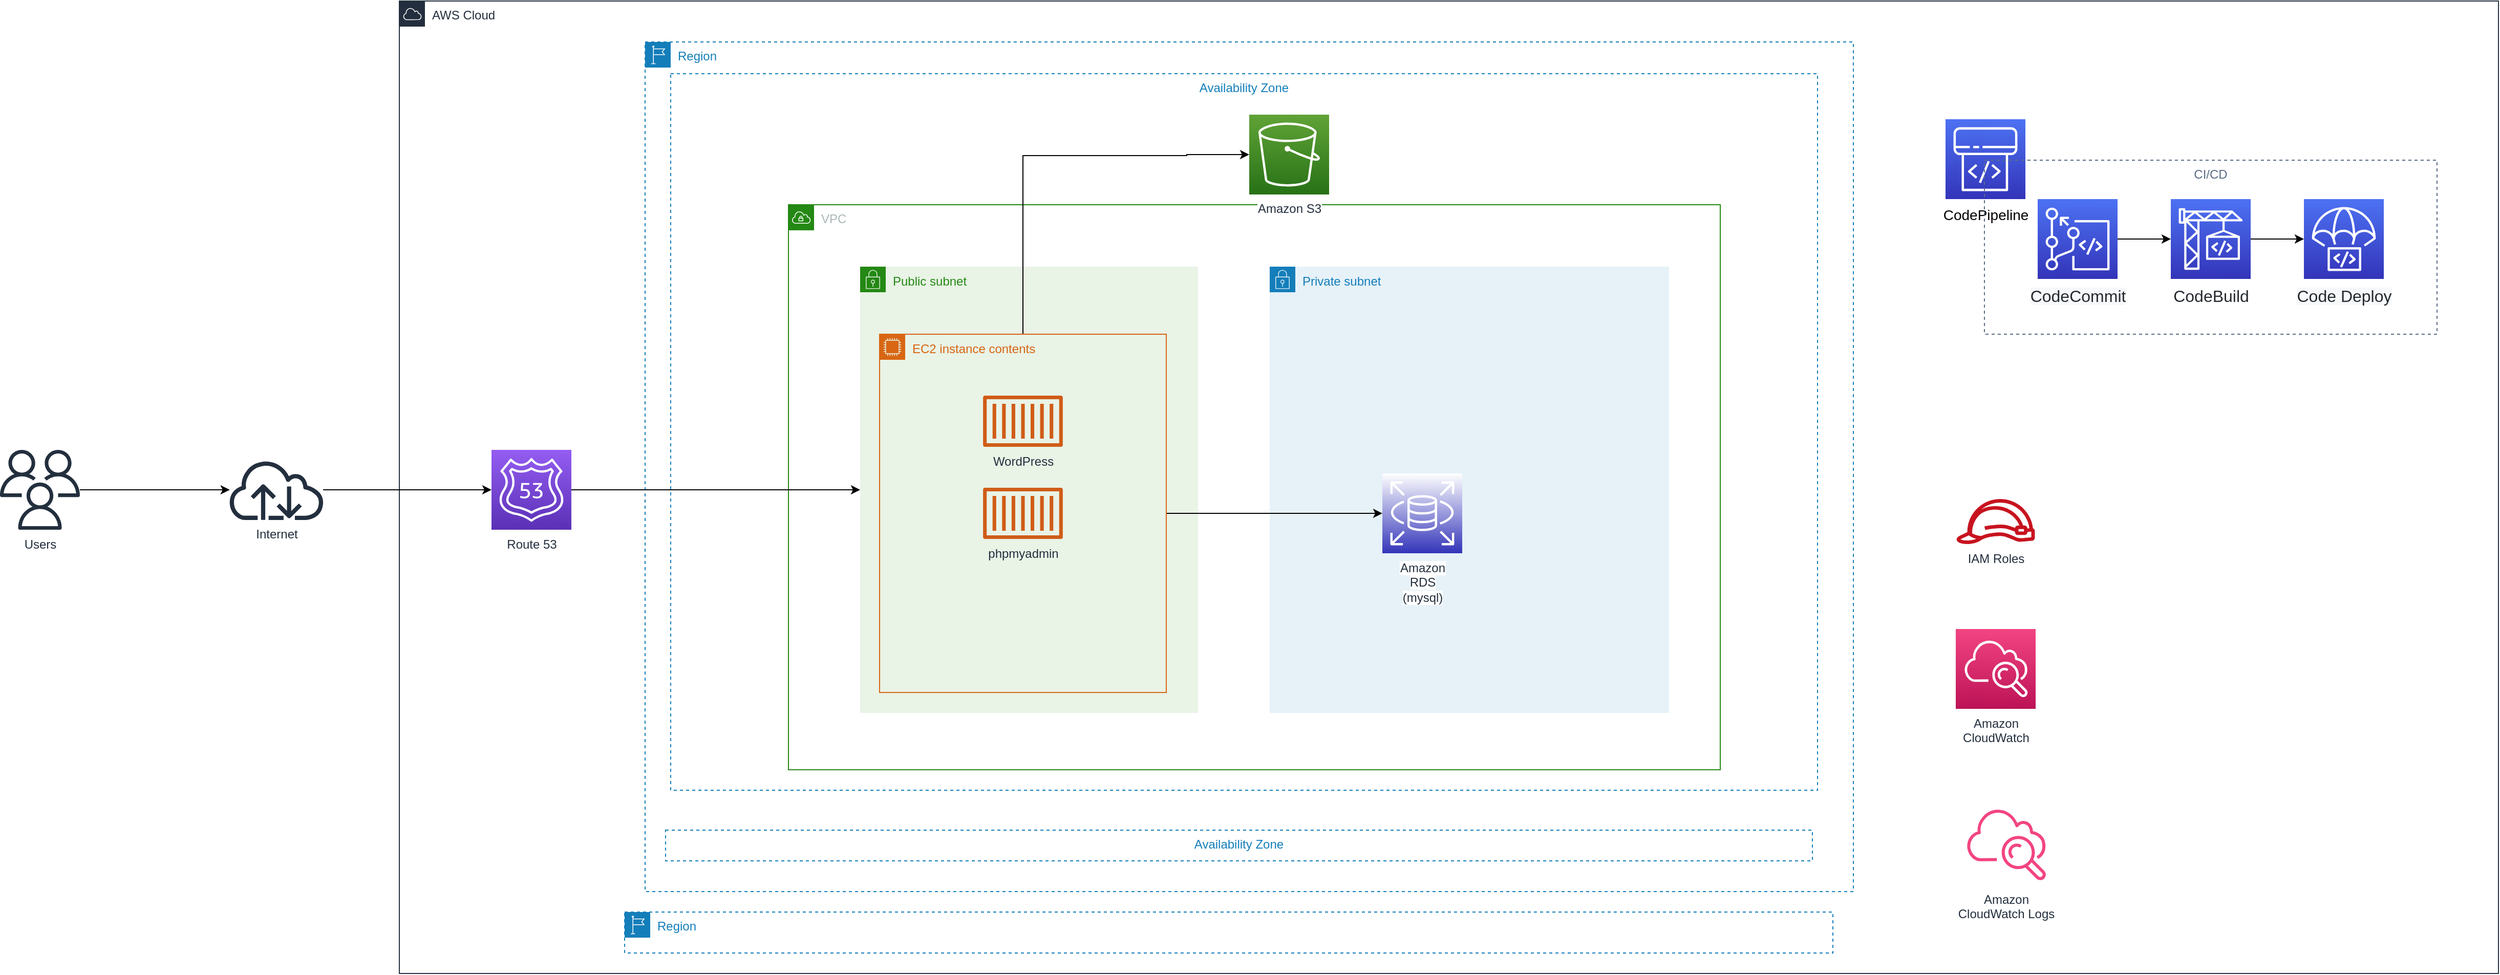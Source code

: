 <mxfile version="13.9.9" type="device"><diagram id="Ht1M8jgEwFfnCIfOTk4-" name="Page-1"><mxGraphModel dx="11042" dy="8245" grid="1" gridSize="10" guides="1" tooltips="1" connect="1" arrows="1" fold="1" page="1" pageScale="1" pageWidth="1169" pageHeight="827" math="0" shadow="0"><root><mxCell id="0"/><mxCell id="1" parent="0"/><mxCell id="iDEgg-fdLYN_3Zc8zk07-20" value="VPC" style="points=[[0,0],[0.25,0],[0.5,0],[0.75,0],[1,0],[1,0.25],[1,0.5],[1,0.75],[1,1],[0.75,1],[0.5,1],[0.25,1],[0,1],[0,0.75],[0,0.5],[0,0.25]];outlineConnect=0;gradientColor=none;html=1;whiteSpace=wrap;fontSize=12;fontStyle=0;shape=mxgraph.aws4.group;grIcon=mxgraph.aws4.group_vpc;strokeColor=#248814;fillColor=none;verticalAlign=top;align=left;spacingLeft=30;fontColor=#AAB7B8;dashed=0;" parent="1" vertex="1"><mxGeometry x="300" y="138" width="910" height="552" as="geometry"/></mxCell><mxCell id="NtME0SHpdw8BMmPxOjDJ-4" value="Availability Zone" style="fillColor=none;strokeColor=#147EBA;dashed=1;verticalAlign=top;fontStyle=0;fontColor=#147EBA;" parent="1" vertex="1"><mxGeometry x="185" y="10" width="1120" height="700" as="geometry"/></mxCell><mxCell id="iDEgg-fdLYN_3Zc8zk07-22" value="AWS Cloud" style="points=[[0,0],[0.25,0],[0.5,0],[0.75,0],[1,0],[1,0.25],[1,0.5],[1,0.75],[1,1],[0.75,1],[0.5,1],[0.25,1],[0,1],[0,0.75],[0,0.5],[0,0.25]];outlineConnect=0;gradientColor=none;html=1;whiteSpace=wrap;fontSize=12;fontStyle=0;shape=mxgraph.aws4.group;grIcon=mxgraph.aws4.group_aws_cloud;strokeColor=#232F3E;fillColor=none;verticalAlign=top;align=left;spacingLeft=30;fontColor=#232F3E;dashed=0;rounded=0;shadow=0;glass=0;labelBackgroundColor=none;comic=0;sketch=0;" parent="1" vertex="1"><mxGeometry x="-80" y="-61" width="2050" height="950" as="geometry"/></mxCell><mxCell id="t5wphTqPPvufa-XJ_R2m-8" value="Region" style="points=[[0,0],[0.25,0],[0.5,0],[0.75,0],[1,0],[1,0.25],[1,0.5],[1,0.75],[1,1],[0.75,1],[0.5,1],[0.25,1],[0,1],[0,0.75],[0,0.5],[0,0.25]];outlineConnect=0;gradientColor=none;html=1;whiteSpace=wrap;fontSize=12;fontStyle=0;shape=mxgraph.aws4.group;grIcon=mxgraph.aws4.group_region;strokeColor=#147EBA;fillColor=none;verticalAlign=top;align=left;spacingLeft=30;fontColor=#147EBA;dashed=1;" parent="1" vertex="1"><mxGeometry x="160" y="-21" width="1180" height="830" as="geometry"/></mxCell><mxCell id="UEzPUAAOIrF-is8g5C7q-116" value="Amazon S3" style="outlineConnect=0;fontColor=#232F3E;gradientColor=#60A337;gradientDirection=north;fillColor=#277116;strokeColor=#ffffff;dashed=0;verticalLabelPosition=bottom;verticalAlign=top;align=center;html=1;fontSize=12;fontStyle=0;aspect=fixed;shape=mxgraph.aws4.resourceIcon;resIcon=mxgraph.aws4.s3;labelBackgroundColor=#ffffff;" parent="1" vertex="1"><mxGeometry x="750.0" y="50" width="78" height="78" as="geometry"/></mxCell><mxCell id="UEzPUAAOIrF-is8g5C7q-121" value="Amazon&lt;br&gt;CloudWatch&lt;br&gt;" style="outlineConnect=0;fontColor=#232F3E;gradientColor=#F34482;gradientDirection=north;fillColor=#BC1356;strokeColor=#ffffff;dashed=0;verticalLabelPosition=bottom;verticalAlign=top;align=center;html=1;fontSize=12;fontStyle=0;aspect=fixed;shape=mxgraph.aws4.resourceIcon;resIcon=mxgraph.aws4.cloudwatch;labelBackgroundColor=#ffffff;" parent="1" vertex="1"><mxGeometry x="1440.0" y="552.5" width="78" height="78" as="geometry"/></mxCell><mxCell id="UEzPUAAOIrF-is8g5C7q-122" value="IAM Roles" style="outlineConnect=0;fontColor=#232F3E;gradientColor=none;fillColor=#C7131F;strokeColor=none;dashed=0;verticalLabelPosition=bottom;verticalAlign=top;align=center;html=1;fontSize=12;fontStyle=0;aspect=fixed;pointerEvents=1;shape=mxgraph.aws4.role;labelBackgroundColor=#ffffff;" parent="1" vertex="1"><mxGeometry x="1440.0" y="425.5" width="78" height="44" as="geometry"/></mxCell><mxCell id="UEzPUAAOIrF-is8g5C7q-123" value="Amazon&lt;br&gt;CloudWatch Logs&lt;br&gt;" style="outlineConnect=0;fontColor=#232F3E;gradientColor=none;gradientDirection=north;fillColor=#F34482;strokeColor=none;dashed=0;verticalLabelPosition=bottom;verticalAlign=top;align=center;html=1;fontSize=12;fontStyle=0;aspect=fixed;shape=mxgraph.aws4.cloudwatch;labelBackgroundColor=#ffffff;" parent="1" vertex="1"><mxGeometry x="1450.0" y="724.5" width="78" height="78" as="geometry"/></mxCell><mxCell id="NtME0SHpdw8BMmPxOjDJ-8" style="edgeStyle=orthogonalEdgeStyle;rounded=0;orthogonalLoop=1;jettySize=auto;html=1;" parent="1" source="iDEgg-fdLYN_3Zc8zk07-19" target="t5wphTqPPvufa-XJ_R2m-7" edge="1"><mxGeometry relative="1" as="geometry"/></mxCell><mxCell id="iDEgg-fdLYN_3Zc8zk07-19" value="Route 53" style="outlineConnect=0;fontColor=#232F3E;gradientColor=#945DF2;gradientDirection=north;fillColor=#5A30B5;strokeColor=#ffffff;dashed=0;verticalLabelPosition=bottom;verticalAlign=top;align=center;html=1;fontSize=12;fontStyle=0;aspect=fixed;shape=mxgraph.aws4.resourceIcon;resIcon=mxgraph.aws4.route_53;rounded=0;shadow=0;glass=0;labelBackgroundColor=none;comic=0;sketch=0;" parent="1" vertex="1"><mxGeometry x="10" y="377.5" width="78" height="78" as="geometry"/></mxCell><mxCell id="iDEgg-fdLYN_3Zc8zk07-28" style="edgeStyle=orthogonalEdgeStyle;rounded=0;orthogonalLoop=1;jettySize=auto;html=1;fontSize=24;fontColor=#000000;" parent="1" source="iDEgg-fdLYN_3Zc8zk07-23" target="iDEgg-fdLYN_3Zc8zk07-19" edge="1"><mxGeometry relative="1" as="geometry"/></mxCell><mxCell id="iDEgg-fdLYN_3Zc8zk07-23" value="Internet" style="outlineConnect=0;fontColor=#232F3E;gradientColor=none;fillColor=#232F3E;strokeColor=none;dashed=0;verticalLabelPosition=bottom;verticalAlign=top;align=center;html=1;fontSize=12;fontStyle=0;aspect=fixed;pointerEvents=1;shape=mxgraph.aws4.internet;rounded=0;shadow=0;glass=0;labelBackgroundColor=none;comic=0;sketch=0;" parent="1" vertex="1"><mxGeometry x="-248" y="387" width="95.88" height="59" as="geometry"/></mxCell><mxCell id="iDEgg-fdLYN_3Zc8zk07-27" value="" style="edgeStyle=orthogonalEdgeStyle;rounded=0;orthogonalLoop=1;jettySize=auto;html=1;fontSize=24;fontColor=#000000;" parent="1" source="iDEgg-fdLYN_3Zc8zk07-24" target="iDEgg-fdLYN_3Zc8zk07-23" edge="1"><mxGeometry relative="1" as="geometry"><mxPoint x="-300" y="416.5" as="targetPoint"/></mxGeometry></mxCell><mxCell id="iDEgg-fdLYN_3Zc8zk07-24" value="Users" style="outlineConnect=0;fontColor=#232F3E;gradientColor=none;fillColor=#232F3E;strokeColor=none;dashed=0;verticalLabelPosition=bottom;verticalAlign=top;align=center;html=1;fontSize=12;fontStyle=0;aspect=fixed;pointerEvents=1;shape=mxgraph.aws4.users;rounded=0;shadow=0;glass=0;labelBackgroundColor=none;comic=0;sketch=0;" parent="1" vertex="1"><mxGeometry x="-470" y="377.5" width="78" height="78" as="geometry"/></mxCell><mxCell id="t5wphTqPPvufa-XJ_R2m-6" value="Private subnet" style="points=[[0,0],[0.25,0],[0.5,0],[0.75,0],[1,0],[1,0.25],[1,0.5],[1,0.75],[1,1],[0.75,1],[0.5,1],[0.25,1],[0,1],[0,0.75],[0,0.5],[0,0.25]];outlineConnect=0;gradientColor=none;html=1;whiteSpace=wrap;fontSize=12;fontStyle=0;shape=mxgraph.aws4.group;grIcon=mxgraph.aws4.group_security_group;grStroke=0;strokeColor=#147EBA;fillColor=#E6F2F8;verticalAlign=top;align=left;spacingLeft=30;fontColor=#147EBA;dashed=0;" parent="1" vertex="1"><mxGeometry x="770" y="198.5" width="390" height="436" as="geometry"/></mxCell><mxCell id="t5wphTqPPvufa-XJ_R2m-7" value="Public subnet" style="points=[[0,0],[0.25,0],[0.5,0],[0.75,0],[1,0],[1,0.25],[1,0.5],[1,0.75],[1,1],[0.75,1],[0.5,1],[0.25,1],[0,1],[0,0.75],[0,0.5],[0,0.25]];outlineConnect=0;gradientColor=none;html=1;whiteSpace=wrap;fontSize=12;fontStyle=0;shape=mxgraph.aws4.group;grIcon=mxgraph.aws4.group_security_group;grStroke=0;strokeColor=#248814;fillColor=#E9F3E6;verticalAlign=top;align=left;spacingLeft=30;fontColor=#248814;dashed=0;" parent="1" vertex="1"><mxGeometry x="370" y="198.5" width="330" height="436" as="geometry"/></mxCell><mxCell id="NtME0SHpdw8BMmPxOjDJ-9" style="edgeStyle=orthogonalEdgeStyle;rounded=0;orthogonalLoop=1;jettySize=auto;html=1;exitX=0.5;exitY=0;exitDx=0;exitDy=0;" parent="1" source="iDEgg-fdLYN_3Zc8zk07-21" target="UEzPUAAOIrF-is8g5C7q-116" edge="1"><mxGeometry relative="1" as="geometry"><Array as="points"><mxPoint x="529" y="90"/><mxPoint x="689" y="90"/></Array></mxGeometry></mxCell><mxCell id="z5EJ_-2W_EJd6ph-hNTs-8" style="edgeStyle=orthogonalEdgeStyle;rounded=0;orthogonalLoop=1;jettySize=auto;html=1;" edge="1" parent="1" source="iDEgg-fdLYN_3Zc8zk07-21" target="iDEgg-fdLYN_3Zc8zk07-16"><mxGeometry relative="1" as="geometry"/></mxCell><mxCell id="iDEgg-fdLYN_3Zc8zk07-21" value="EC2 instance contents" style="points=[[0,0],[0.25,0],[0.5,0],[0.75,0],[1,0],[1,0.25],[1,0.5],[1,0.75],[1,1],[0.75,1],[0.5,1],[0.25,1],[0,1],[0,0.75],[0,0.5],[0,0.25]];outlineConnect=0;gradientColor=none;html=1;whiteSpace=wrap;fontSize=12;fontStyle=0;shape=mxgraph.aws4.group;grIcon=mxgraph.aws4.group_ec2_instance_contents;strokeColor=#D86613;fillColor=none;verticalAlign=top;align=left;spacingLeft=30;fontColor=#D86613;dashed=0;rounded=0;shadow=0;glass=0;labelBackgroundColor=none;comic=0;sketch=0;" parent="1" vertex="1"><mxGeometry x="389" y="264.5" width="280" height="350" as="geometry"/></mxCell><mxCell id="t5wphTqPPvufa-XJ_R2m-9" value="WordPress" style="outlineConnect=0;fontColor=#232F3E;gradientColor=none;fillColor=#D05C17;strokeColor=none;dashed=0;verticalLabelPosition=bottom;verticalAlign=top;align=center;html=1;fontSize=12;fontStyle=0;aspect=fixed;pointerEvents=1;shape=mxgraph.aws4.container_1;" parent="1" vertex="1"><mxGeometry x="490" y="324.5" width="78" height="50" as="geometry"/></mxCell><mxCell id="iDEgg-fdLYN_3Zc8zk07-16" value="&lt;span style=&quot;background-color: rgb(255 , 255 , 255)&quot;&gt;Amazon&lt;/span&gt;&lt;br&gt;&lt;span style=&quot;background-color: rgb(255 , 255 , 255)&quot;&gt;RDS&lt;br&gt;(mysql)&lt;/span&gt;" style="outlineConnect=0;fontColor=#232F3E;gradientDirection=north;fillColor=#3334B9;strokeColor=#ffffff;dashed=0;verticalLabelPosition=bottom;verticalAlign=top;align=center;html=1;fontSize=12;fontStyle=0;aspect=fixed;shape=mxgraph.aws4.resourceIcon;resIcon=mxgraph.aws4.rds;rounded=0;shadow=0;glass=0;labelBackgroundColor=none;comic=0;sketch=0;gradientColor=#ffffff;" parent="1" vertex="1"><mxGeometry x="880" y="400.5" width="78" height="78" as="geometry"/></mxCell><mxCell id="t5wphTqPPvufa-XJ_R2m-10" value="phpmyadmin" style="outlineConnect=0;fontColor=#232F3E;gradientColor=none;fillColor=#D05C17;strokeColor=none;dashed=0;verticalLabelPosition=bottom;verticalAlign=top;align=center;html=1;fontSize=12;fontStyle=0;aspect=fixed;pointerEvents=1;shape=mxgraph.aws4.container_1;" parent="1" vertex="1"><mxGeometry x="490" y="414.5" width="78" height="50" as="geometry"/></mxCell><mxCell id="NtME0SHpdw8BMmPxOjDJ-5" value="Availability Zone" style="fillColor=none;strokeColor=#147EBA;dashed=1;verticalAlign=top;fontStyle=0;fontColor=#147EBA;" parent="1" vertex="1"><mxGeometry x="180" y="749" width="1120" height="30" as="geometry"/></mxCell><mxCell id="NtME0SHpdw8BMmPxOjDJ-7" value="Region" style="points=[[0,0],[0.25,0],[0.5,0],[0.75,0],[1,0],[1,0.25],[1,0.5],[1,0.75],[1,1],[0.75,1],[0.5,1],[0.25,1],[0,1],[0,0.75],[0,0.5],[0,0.25]];outlineConnect=0;gradientColor=none;html=1;whiteSpace=wrap;fontSize=12;fontStyle=0;shape=mxgraph.aws4.group;grIcon=mxgraph.aws4.group_region;strokeColor=#147EBA;fillColor=none;verticalAlign=top;align=left;spacingLeft=30;fontColor=#147EBA;dashed=1;" parent="1" vertex="1"><mxGeometry x="140" y="829" width="1180" height="40" as="geometry"/></mxCell><mxCell id="z5EJ_-2W_EJd6ph-hNTs-5" style="edgeStyle=orthogonalEdgeStyle;rounded=0;orthogonalLoop=1;jettySize=auto;html=1;" edge="1" parent="1" source="z5EJ_-2W_EJd6ph-hNTs-1" target="z5EJ_-2W_EJd6ph-hNTs-2"><mxGeometry relative="1" as="geometry"><mxPoint x="1620" y="171.5" as="targetPoint"/></mxGeometry></mxCell><mxCell id="z5EJ_-2W_EJd6ph-hNTs-1" value="&lt;span style=&quot;color: rgb(36 , 41 , 47) ; font-family: , &amp;#34;blinkmacsystemfont&amp;#34; , &amp;#34;segoe ui&amp;#34; , &amp;#34;helvetica&amp;#34; , &amp;#34;arial&amp;#34; , sans-serif , &amp;#34;apple color emoji&amp;#34; , &amp;#34;segoe ui emoji&amp;#34; ; font-size: 16px ; background-color: rgb(246 , 248 , 250)&quot;&gt;CodeCommit&lt;/span&gt;" style="outlineConnect=0;fontColor=#232F3E;gradientColor=#4D72F3;gradientDirection=north;fillColor=#3334B9;strokeColor=#ffffff;dashed=0;verticalLabelPosition=bottom;verticalAlign=top;align=center;html=1;fontSize=12;fontStyle=0;aspect=fixed;shape=mxgraph.aws4.resourceIcon;resIcon=mxgraph.aws4.codecommit;" vertex="1" parent="1"><mxGeometry x="1520" y="132.5" width="78" height="78" as="geometry"/></mxCell><mxCell id="z5EJ_-2W_EJd6ph-hNTs-6" style="edgeStyle=orthogonalEdgeStyle;rounded=0;orthogonalLoop=1;jettySize=auto;html=1;" edge="1" parent="1" source="z5EJ_-2W_EJd6ph-hNTs-2" target="z5EJ_-2W_EJd6ph-hNTs-3"><mxGeometry relative="1" as="geometry"/></mxCell><mxCell id="z5EJ_-2W_EJd6ph-hNTs-2" value="&lt;span style=&quot;color: rgb(36 , 41 , 47) ; font-family: , &amp;#34;blinkmacsystemfont&amp;#34; , &amp;#34;segoe ui&amp;#34; , &amp;#34;helvetica&amp;#34; , &amp;#34;arial&amp;#34; , sans-serif , &amp;#34;apple color emoji&amp;#34; , &amp;#34;segoe ui emoji&amp;#34; ; font-size: 16px ; background-color: rgb(255 , 255 , 255)&quot;&gt;CodeBuild&lt;/span&gt;" style="outlineConnect=0;fontColor=#232F3E;gradientColor=#4D72F3;gradientDirection=north;fillColor=#3334B9;strokeColor=#ffffff;dashed=0;verticalLabelPosition=bottom;verticalAlign=top;align=center;html=1;fontSize=12;fontStyle=0;aspect=fixed;shape=mxgraph.aws4.resourceIcon;resIcon=mxgraph.aws4.codebuild;" vertex="1" parent="1"><mxGeometry x="1650" y="132.5" width="78" height="78" as="geometry"/></mxCell><mxCell id="z5EJ_-2W_EJd6ph-hNTs-3" value="&lt;span style=&quot;color: rgb(36 , 41 , 47) ; font-family: , &amp;#34;blinkmacsystemfont&amp;#34; , &amp;#34;segoe ui&amp;#34; , &amp;#34;helvetica&amp;#34; , &amp;#34;arial&amp;#34; , sans-serif , &amp;#34;apple color emoji&amp;#34; , &amp;#34;segoe ui emoji&amp;#34; ; font-size: 16px ; background-color: rgb(246 , 248 , 250)&quot;&gt;Code Deploy&lt;/span&gt;" style="outlineConnect=0;fontColor=#232F3E;gradientColor=#4D72F3;gradientDirection=north;fillColor=#3334B9;strokeColor=#ffffff;dashed=0;verticalLabelPosition=bottom;verticalAlign=top;align=center;html=1;fontSize=12;fontStyle=0;aspect=fixed;shape=mxgraph.aws4.resourceIcon;resIcon=mxgraph.aws4.codedeploy;" vertex="1" parent="1"><mxGeometry x="1780" y="132.5" width="78" height="78" as="geometry"/></mxCell><mxCell id="z5EJ_-2W_EJd6ph-hNTs-4" value="&lt;span style=&quot;color: rgb(0 , 0 , 0) ; font-family: , &amp;#34;blinkmacsystemfont&amp;#34; , &amp;#34;segoe wpc&amp;#34; , &amp;#34;segoe ui&amp;#34; , , &amp;#34;ubuntu&amp;#34; , &amp;#34;droid sans&amp;#34; , sans-serif ; font-size: 14px&quot;&gt;CodePipeline&lt;/span&gt;" style="outlineConnect=0;fontColor=#232F3E;gradientColor=#4D72F3;gradientDirection=north;fillColor=#3334B9;strokeColor=#ffffff;dashed=0;verticalLabelPosition=bottom;verticalAlign=top;align=center;html=1;fontSize=12;fontStyle=0;aspect=fixed;shape=mxgraph.aws4.resourceIcon;resIcon=mxgraph.aws4.codepipeline;" vertex="1" parent="1"><mxGeometry x="1430" y="54.5" width="78" height="78" as="geometry"/></mxCell><mxCell id="z5EJ_-2W_EJd6ph-hNTs-7" value="CI/CD" style="fillColor=none;strokeColor=#5A6C86;dashed=1;verticalAlign=top;fontStyle=0;fontColor=#5A6C86;" vertex="1" parent="1"><mxGeometry x="1468" y="94.5" width="442" height="170" as="geometry"/></mxCell></root></mxGraphModel></diagram></mxfile>
